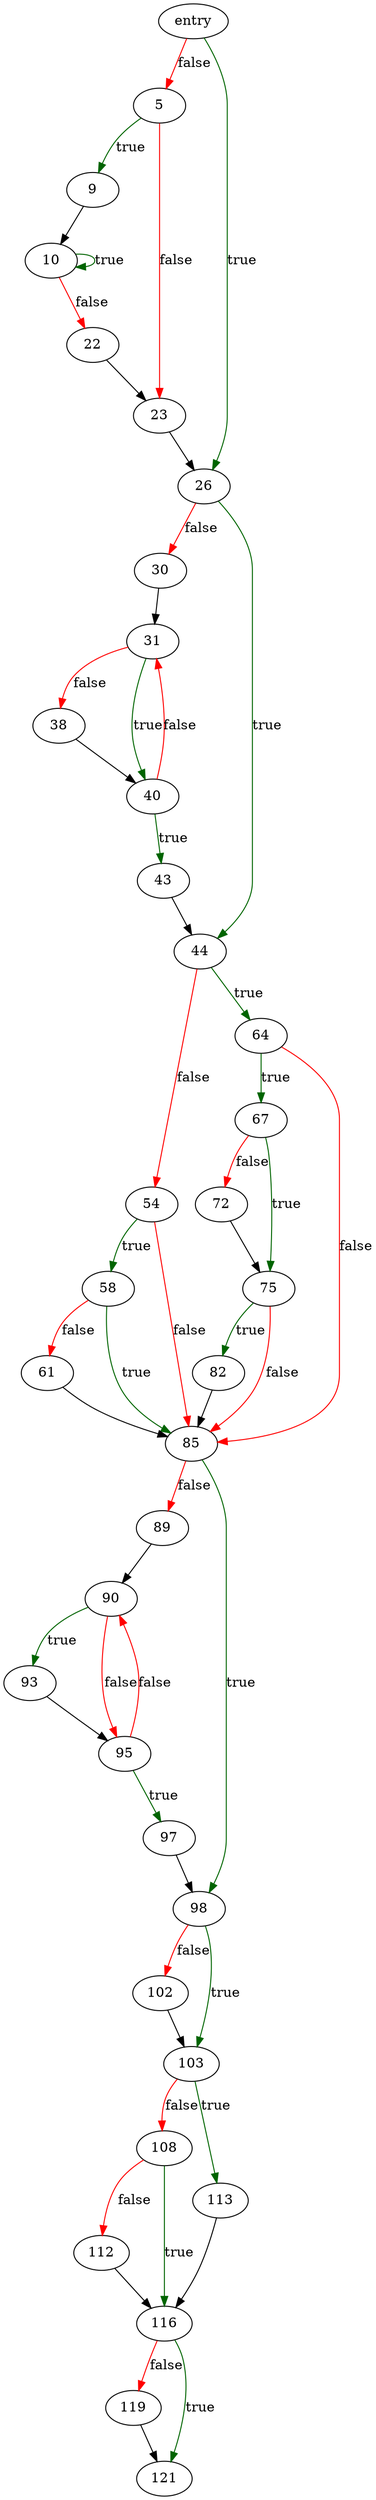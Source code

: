 digraph "fts_close" {
	// Node definitions.
	1 [label=entry];
	5;
	9;
	10;
	22;
	23;
	26;
	30;
	31;
	38;
	40;
	43;
	44;
	54;
	58;
	61;
	64;
	67;
	72;
	75;
	82;
	85;
	89;
	90;
	93;
	95;
	97;
	98;
	102;
	103;
	108;
	112;
	113;
	116;
	119;
	121;

	// Edge definitions.
	1 -> 5 [
		color=red
		label=false
	];
	1 -> 26 [
		color=darkgreen
		label=true
	];
	5 -> 9 [
		color=darkgreen
		label=true
	];
	5 -> 23 [
		color=red
		label=false
	];
	9 -> 10;
	10 -> 10 [
		color=darkgreen
		label=true
	];
	10 -> 22 [
		color=red
		label=false
	];
	22 -> 23;
	23 -> 26;
	26 -> 30 [
		color=red
		label=false
	];
	26 -> 44 [
		color=darkgreen
		label=true
	];
	30 -> 31;
	31 -> 38 [
		color=red
		label=false
	];
	31 -> 40 [
		color=darkgreen
		label=true
	];
	38 -> 40;
	40 -> 31 [
		color=red
		label=false
	];
	40 -> 43 [
		color=darkgreen
		label=true
	];
	43 -> 44;
	44 -> 54 [
		color=red
		label=false
	];
	44 -> 64 [
		color=darkgreen
		label=true
	];
	54 -> 58 [
		color=darkgreen
		label=true
	];
	54 -> 85 [
		color=red
		label=false
	];
	58 -> 61 [
		color=red
		label=false
	];
	58 -> 85 [
		color=darkgreen
		label=true
	];
	61 -> 85;
	64 -> 67 [
		color=darkgreen
		label=true
	];
	64 -> 85 [
		color=red
		label=false
	];
	67 -> 72 [
		color=red
		label=false
	];
	67 -> 75 [
		color=darkgreen
		label=true
	];
	72 -> 75;
	75 -> 82 [
		color=darkgreen
		label=true
	];
	75 -> 85 [
		color=red
		label=false
	];
	82 -> 85;
	85 -> 89 [
		color=red
		label=false
	];
	85 -> 98 [
		color=darkgreen
		label=true
	];
	89 -> 90;
	90 -> 93 [
		color=darkgreen
		label=true
	];
	90 -> 95 [
		color=red
		label=false
	];
	93 -> 95;
	95 -> 90 [
		color=red
		label=false
	];
	95 -> 97 [
		color=darkgreen
		label=true
	];
	97 -> 98;
	98 -> 102 [
		color=red
		label=false
	];
	98 -> 103 [
		color=darkgreen
		label=true
	];
	102 -> 103;
	103 -> 108 [
		color=red
		label=false
	];
	103 -> 113 [
		color=darkgreen
		label=true
	];
	108 -> 112 [
		color=red
		label=false
	];
	108 -> 116 [
		color=darkgreen
		label=true
	];
	112 -> 116;
	113 -> 116;
	116 -> 119 [
		color=red
		label=false
	];
	116 -> 121 [
		color=darkgreen
		label=true
	];
	119 -> 121;
}